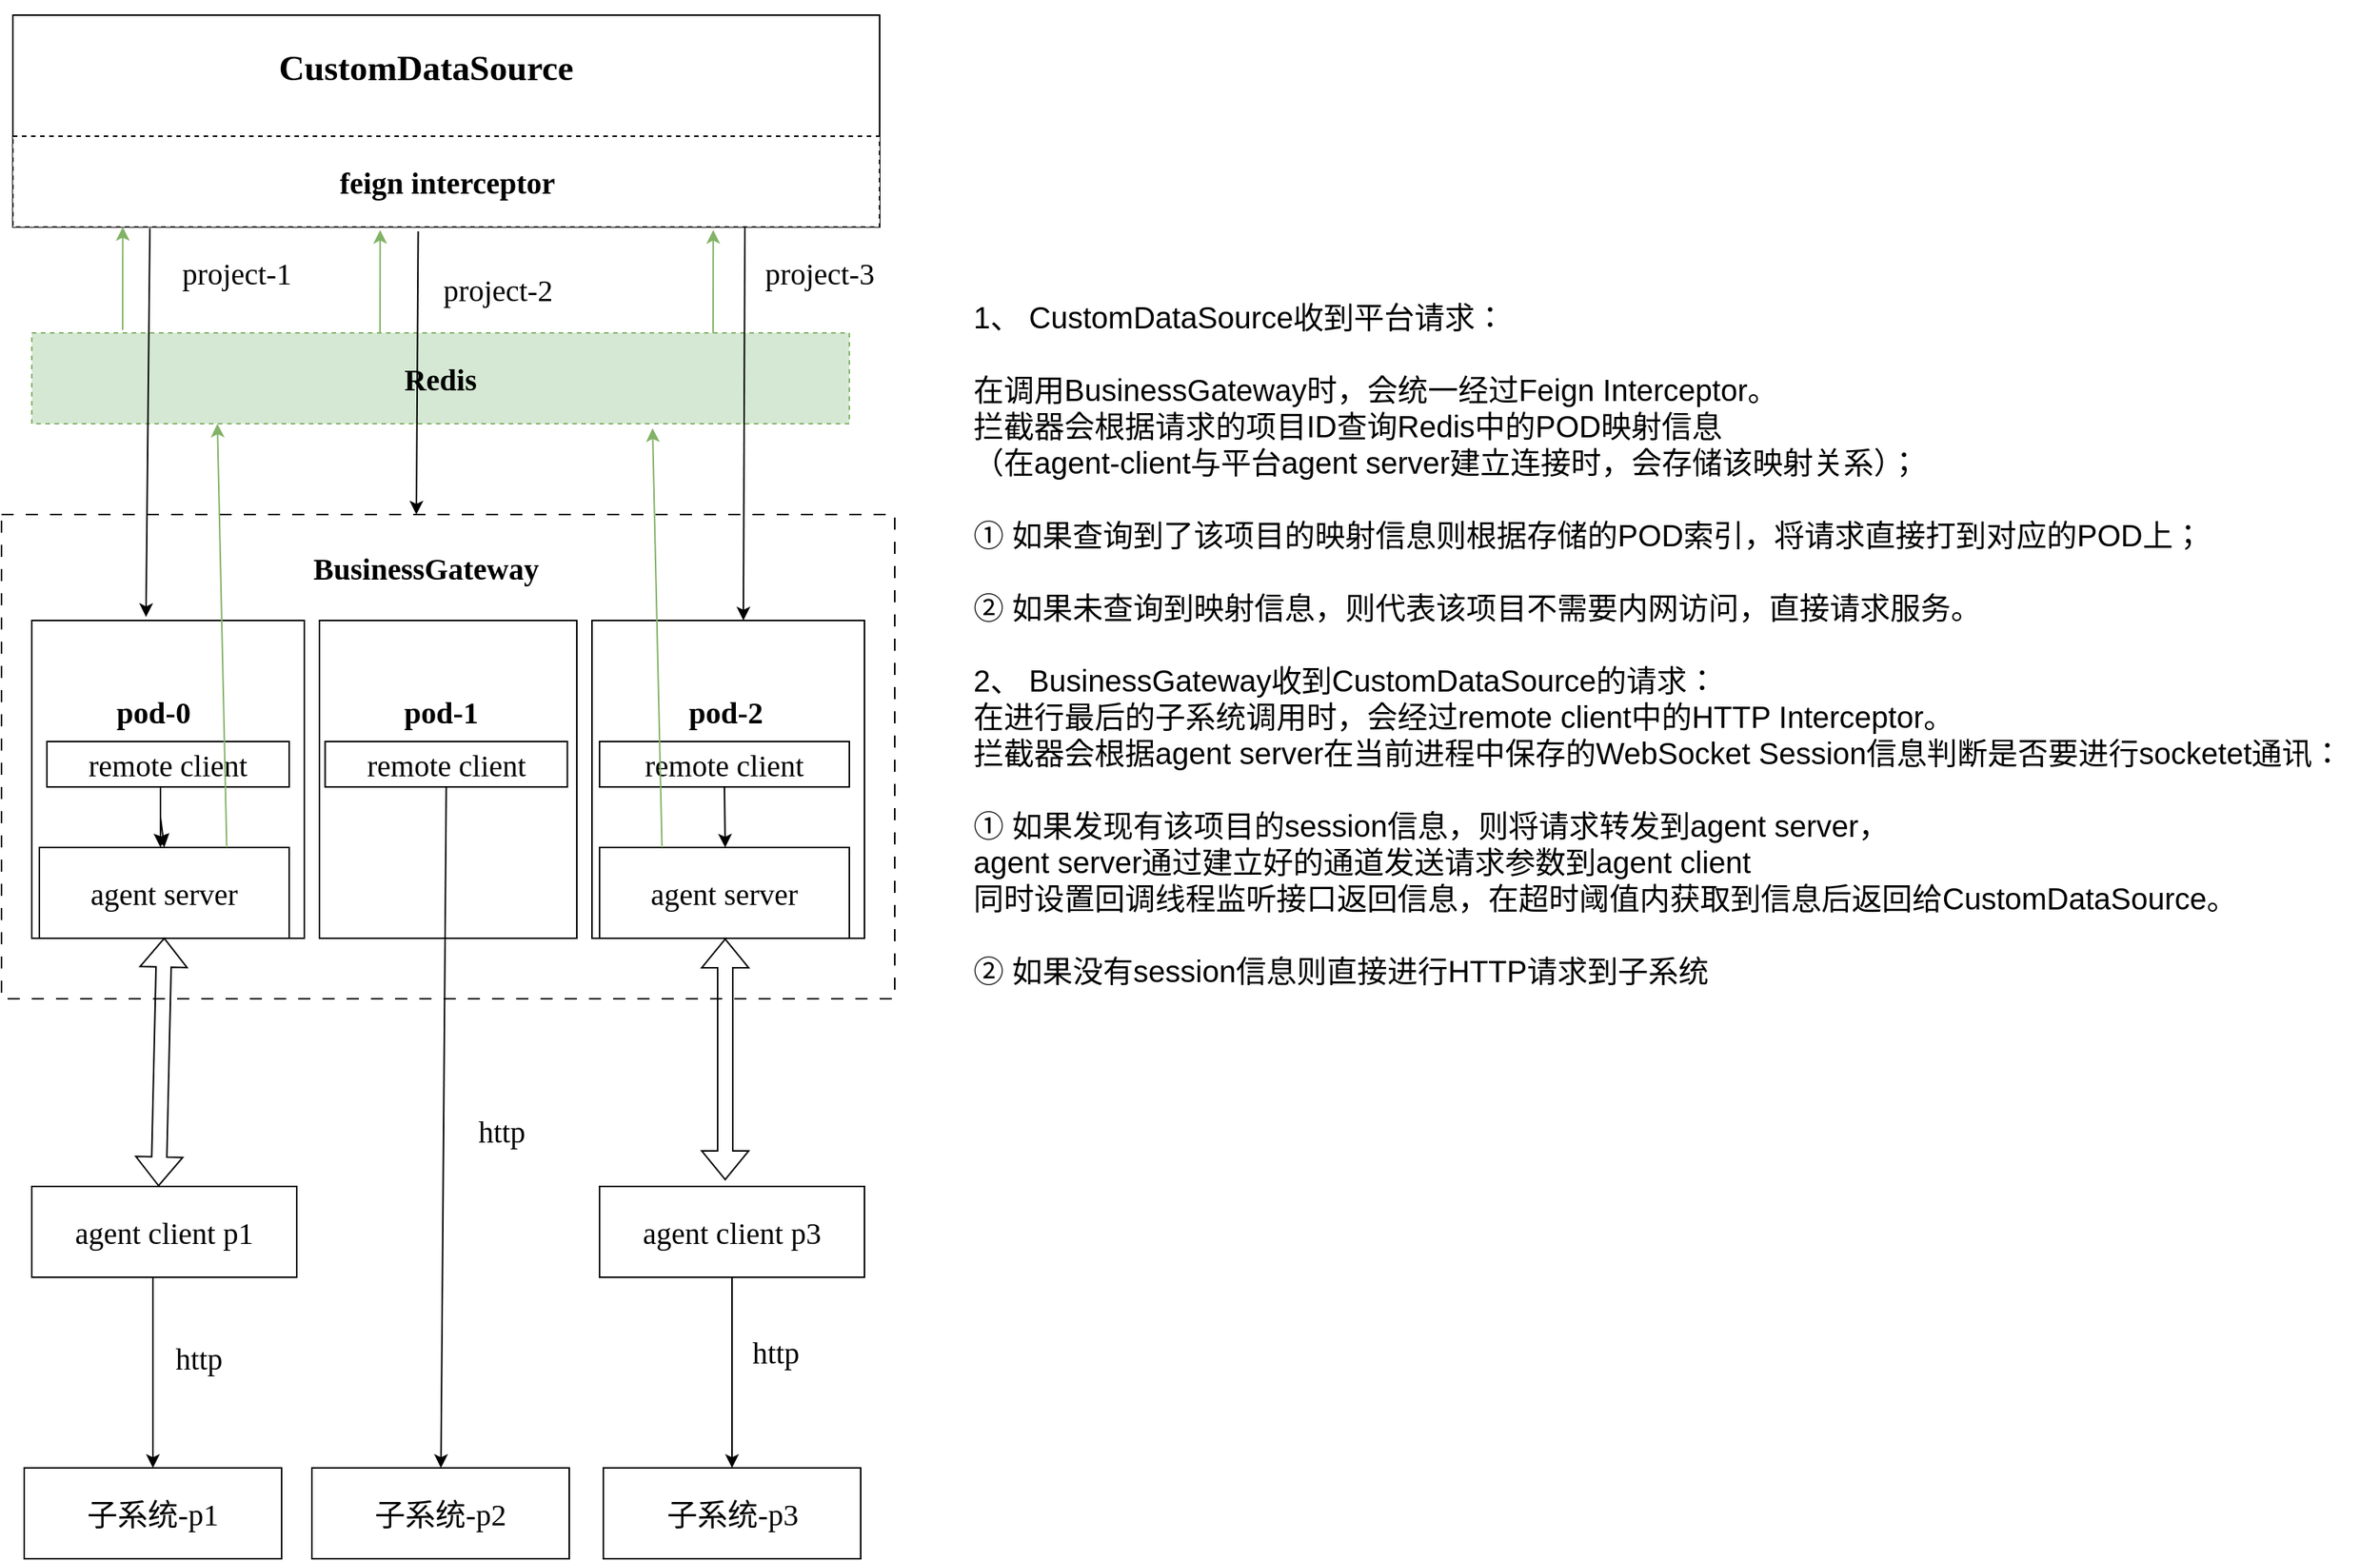 <mxfile version="22.1.20" type="github">
  <diagram id="C5RBs43oDa-KdzZeNtuy" name="Page-1">
    <mxGraphModel dx="1793" dy="1333" grid="1" gridSize="10" guides="1" tooltips="1" connect="1" arrows="1" fold="1" page="0" pageScale="1" pageWidth="827" pageHeight="1169" math="0" shadow="0">
      <root>
        <mxCell id="WIyWlLk6GJQsqaUBKTNV-0" />
        <mxCell id="WIyWlLk6GJQsqaUBKTNV-1" parent="WIyWlLk6GJQsqaUBKTNV-0" />
        <mxCell id="WIyWlLk6GJQsqaUBKTNV-7" value="&lt;div style=&quot;line-height: 120%;&quot;&gt;&lt;br&gt;&lt;/div&gt;" style="rounded=0;whiteSpace=wrap;html=1;fontSize=12;glass=0;strokeWidth=1;shadow=0;align=center;fontFamily=Garamond;dashed=1;dashPattern=8 8;labelBackgroundColor=none;" parent="WIyWlLk6GJQsqaUBKTNV-1" vertex="1">
          <mxGeometry x="60" y="300" width="590" height="320" as="geometry" />
        </mxCell>
        <mxCell id="asYK4gZWA5SnrWTinK3--1" value="" style="rounded=0;whiteSpace=wrap;html=1;hachureGap=4;fontFamily=Garamond;fontSize=20;labelBorderColor=#B3B3B3;labelBackgroundColor=none;" vertex="1" parent="WIyWlLk6GJQsqaUBKTNV-1">
          <mxGeometry x="450" y="370" width="180" height="210" as="geometry" />
        </mxCell>
        <mxCell id="asYK4gZWA5SnrWTinK3--0" value="" style="rounded=0;whiteSpace=wrap;html=1;hachureGap=4;fontFamily=Garamond;fontSize=20;labelBorderColor=#B3B3B3;labelBackgroundColor=none;" vertex="1" parent="WIyWlLk6GJQsqaUBKTNV-1">
          <mxGeometry x="270" y="370" width="170" height="210" as="geometry" />
        </mxCell>
        <mxCell id="YY96wNU4U0IoffeVZJcr-44" value="" style="rounded=0;whiteSpace=wrap;html=1;hachureGap=4;fontFamily=Garamond;fontSize=20;labelBorderColor=#B3B3B3;labelBackgroundColor=none;" parent="WIyWlLk6GJQsqaUBKTNV-1" vertex="1">
          <mxGeometry x="80" y="370" width="180" height="210" as="geometry" />
        </mxCell>
        <mxCell id="YY96wNU4U0IoffeVZJcr-3" value="&lt;h3&gt;&lt;font style=&quot;font-size: 20px;&quot;&gt;Redis&lt;/font&gt;&lt;/h3&gt;" style="rounded=0;whiteSpace=wrap;html=1;hachureGap=4;fontFamily=Garamond;fontSize=20;labelBorderColor=none;dashed=1;labelBackgroundColor=none;fillColor=#d5e8d4;strokeColor=#82b366;" parent="WIyWlLk6GJQsqaUBKTNV-1" vertex="1">
          <mxGeometry x="80" y="180" width="540" height="60" as="geometry" />
        </mxCell>
        <mxCell id="YY96wNU4U0IoffeVZJcr-8" value="&lt;h4&gt;BusinessGateway&lt;/h4&gt;" style="text;html=1;align=center;verticalAlign=middle;resizable=0;points=[];autosize=1;strokeColor=none;fillColor=none;fontSize=20;fontFamily=Garamond;rounded=0;labelBackgroundColor=none;" parent="WIyWlLk6GJQsqaUBKTNV-1" vertex="1">
          <mxGeometry x="240" y="290" width="200" height="90" as="geometry" />
        </mxCell>
        <mxCell id="YY96wNU4U0IoffeVZJcr-10" value="agent client p1" style="rounded=0;whiteSpace=wrap;html=1;hachureGap=4;fontFamily=Garamond;fontSize=20;labelBackgroundColor=none;" parent="WIyWlLk6GJQsqaUBKTNV-1" vertex="1">
          <mxGeometry x="80" y="744.01" width="175" height="60" as="geometry" />
        </mxCell>
        <mxCell id="YY96wNU4U0IoffeVZJcr-11" value="" style="endArrow=classic;html=1;rounded=0;hachureGap=4;fontFamily=Garamond;fontSize=16;entryX=0.419;entryY=-0.011;entryDx=0;entryDy=0;exitX=0.175;exitY=1.014;exitDx=0;exitDy=0;exitPerimeter=0;entryPerimeter=0;labelBackgroundColor=none;fontColor=default;" parent="WIyWlLk6GJQsqaUBKTNV-1" edge="1" target="YY96wNU4U0IoffeVZJcr-44">
          <mxGeometry width="50" height="50" relative="1" as="geometry">
            <mxPoint x="158" y="110.84" as="sourcePoint" />
            <mxPoint x="158" y="358.24" as="targetPoint" />
          </mxGeometry>
        </mxCell>
        <mxCell id="YY96wNU4U0IoffeVZJcr-41" value="project-1" style="edgeLabel;html=1;align=center;verticalAlign=middle;resizable=0;points=[];fontSize=20;fontFamily=Garamond;rounded=0;labelBackgroundColor=none;" parent="YY96wNU4U0IoffeVZJcr-11" vertex="1" connectable="0">
          <mxGeometry x="-0.117" y="1" relative="1" as="geometry">
            <mxPoint x="57" y="-85" as="offset" />
          </mxGeometry>
        </mxCell>
        <mxCell id="YY96wNU4U0IoffeVZJcr-18" value="agent server" style="rounded=0;whiteSpace=wrap;html=1;hachureGap=4;fontFamily=Garamond;fontSize=20;labelBackgroundColor=none;" parent="WIyWlLk6GJQsqaUBKTNV-1" vertex="1">
          <mxGeometry x="85" y="520" width="165" height="60" as="geometry" />
        </mxCell>
        <mxCell id="asYK4gZWA5SnrWTinK3--17" value="" style="edgeStyle=orthogonalEdgeStyle;rounded=0;orthogonalLoop=1;jettySize=auto;html=1;" edge="1" parent="WIyWlLk6GJQsqaUBKTNV-1" source="YY96wNU4U0IoffeVZJcr-19" target="YY96wNU4U0IoffeVZJcr-18">
          <mxGeometry relative="1" as="geometry">
            <Array as="points">
              <mxPoint x="165" y="490" />
              <mxPoint x="165" y="490" />
            </Array>
          </mxGeometry>
        </mxCell>
        <mxCell id="YY96wNU4U0IoffeVZJcr-19" value="remote client" style="rounded=0;whiteSpace=wrap;html=1;hachureGap=4;fontFamily=Garamond;fontSize=20;labelBackgroundColor=none;" parent="WIyWlLk6GJQsqaUBKTNV-1" vertex="1">
          <mxGeometry x="90" y="450" width="160" height="30" as="geometry" />
        </mxCell>
        <mxCell id="YY96wNU4U0IoffeVZJcr-21" value="remote client" style="rounded=0;whiteSpace=wrap;html=1;hachureGap=4;fontFamily=Garamond;fontSize=20;labelBackgroundColor=none;" parent="WIyWlLk6GJQsqaUBKTNV-1" vertex="1">
          <mxGeometry x="273.75" y="450" width="160" height="30" as="geometry" />
        </mxCell>
        <mxCell id="YY96wNU4U0IoffeVZJcr-22" value="agent server" style="rounded=0;whiteSpace=wrap;html=1;hachureGap=4;fontFamily=Garamond;fontSize=20;labelBackgroundColor=none;" parent="WIyWlLk6GJQsqaUBKTNV-1" vertex="1">
          <mxGeometry x="455" y="520" width="165" height="60" as="geometry" />
        </mxCell>
        <mxCell id="YY96wNU4U0IoffeVZJcr-23" value="remote client" style="rounded=0;whiteSpace=wrap;html=1;hachureGap=4;fontFamily=Garamond;fontSize=20;labelBackgroundColor=none;" parent="WIyWlLk6GJQsqaUBKTNV-1" vertex="1">
          <mxGeometry x="455" y="450" width="165" height="30" as="geometry" />
        </mxCell>
        <mxCell id="YY96wNU4U0IoffeVZJcr-24" value="agent client p3" style="rounded=0;whiteSpace=wrap;html=1;hachureGap=4;fontFamily=Garamond;fontSize=20;labelBackgroundColor=none;" parent="WIyWlLk6GJQsqaUBKTNV-1" vertex="1">
          <mxGeometry x="455" y="744.01" width="175" height="60" as="geometry" />
        </mxCell>
        <mxCell id="YY96wNU4U0IoffeVZJcr-27" value="" style="endArrow=classic;startArrow=classic;html=1;rounded=0;hachureGap=4;fontFamily=Garamond;fontSize=16;entryX=0.5;entryY=0.992;entryDx=0;entryDy=0;labelBackgroundColor=none;fontColor=default;shape=flexArrow;entryPerimeter=0;" parent="WIyWlLk6GJQsqaUBKTNV-1" target="YY96wNU4U0IoffeVZJcr-18" edge="1">
          <mxGeometry width="50" height="50" relative="1" as="geometry">
            <mxPoint x="163.75" y="744.01" as="sourcePoint" />
            <mxPoint x="171.25" y="584.01" as="targetPoint" />
          </mxGeometry>
        </mxCell>
        <mxCell id="YY96wNU4U0IoffeVZJcr-28" value="" style="endArrow=classic;startArrow=classic;html=1;rounded=0;hachureGap=4;fontFamily=Garamond;fontSize=16;labelBackgroundColor=none;fontColor=default;shape=flexArrow;" parent="WIyWlLk6GJQsqaUBKTNV-1" edge="1">
          <mxGeometry width="50" height="50" relative="1" as="geometry">
            <mxPoint x="538" y="740" as="sourcePoint" />
            <mxPoint x="538" y="580" as="targetPoint" />
          </mxGeometry>
        </mxCell>
        <mxCell id="YY96wNU4U0IoffeVZJcr-29" value="" style="endArrow=classic;html=1;rounded=0;hachureGap=4;fontFamily=Garamond;fontSize=16;labelBackgroundColor=none;fontColor=default;fillColor=#d5e8d4;strokeColor=#82b366;exitX=0.25;exitY=0;exitDx=0;exitDy=0;" parent="WIyWlLk6GJQsqaUBKTNV-1" edge="1" source="YY96wNU4U0IoffeVZJcr-22">
          <mxGeometry width="50" height="50" relative="1" as="geometry">
            <mxPoint x="480.38" y="370" as="sourcePoint" />
            <mxPoint x="490" y="243" as="targetPoint" />
          </mxGeometry>
        </mxCell>
        <mxCell id="YY96wNU4U0IoffeVZJcr-30" value="" style="endArrow=classic;html=1;rounded=0;hachureGap=4;fontFamily=Garamond;fontSize=16;entryX=0.227;entryY=0.999;entryDx=0;entryDy=0;entryPerimeter=0;exitX=0.75;exitY=0;exitDx=0;exitDy=0;labelBackgroundColor=none;fontColor=default;fillColor=#d5e8d4;strokeColor=#82b366;" parent="WIyWlLk6GJQsqaUBKTNV-1" target="YY96wNU4U0IoffeVZJcr-3" edge="1" source="YY96wNU4U0IoffeVZJcr-18">
          <mxGeometry width="50" height="50" relative="1" as="geometry">
            <mxPoint x="215" y="370" as="sourcePoint" />
            <mxPoint x="215" y="250" as="targetPoint" />
          </mxGeometry>
        </mxCell>
        <mxCell id="YY96wNU4U0IoffeVZJcr-31" value="" style="endArrow=classic;html=1;rounded=0;hachureGap=4;fontFamily=Garamond;fontSize=16;labelBackgroundColor=none;fontColor=default;fillColor=#d5e8d4;strokeColor=#82b366;entryX=0.687;entryY=1.033;entryDx=0;entryDy=0;entryPerimeter=0;exitX=0.705;exitY=0;exitDx=0;exitDy=0;exitPerimeter=0;" parent="WIyWlLk6GJQsqaUBKTNV-1" edge="1">
          <mxGeometry width="50" height="50" relative="1" as="geometry">
            <mxPoint x="310.0" y="180" as="sourcePoint" />
            <mxPoint x="310.107" y="111.98" as="targetPoint" />
          </mxGeometry>
        </mxCell>
        <mxCell id="YY96wNU4U0IoffeVZJcr-32" value="子系统-p1" style="rounded=0;whiteSpace=wrap;html=1;hachureGap=4;fontFamily=Garamond;fontSize=20;labelBackgroundColor=none;" parent="WIyWlLk6GJQsqaUBKTNV-1" vertex="1">
          <mxGeometry x="75" y="930" width="170" height="60" as="geometry" />
        </mxCell>
        <mxCell id="YY96wNU4U0IoffeVZJcr-33" value="子系统-p3" style="rounded=0;whiteSpace=wrap;html=1;hachureGap=4;fontFamily=Garamond;fontSize=20;labelBackgroundColor=none;" parent="WIyWlLk6GJQsqaUBKTNV-1" vertex="1">
          <mxGeometry x="457.5" y="930" width="170" height="60" as="geometry" />
        </mxCell>
        <mxCell id="YY96wNU4U0IoffeVZJcr-35" value="&lt;h3&gt;&lt;br&gt;&lt;/h3&gt;" style="rounded=0;whiteSpace=wrap;html=1;fontSize=12;glass=0;strokeWidth=1;shadow=0;fontFamily=Garamond;labelBackgroundColor=none;" parent="WIyWlLk6GJQsqaUBKTNV-1" vertex="1">
          <mxGeometry x="67.5" y="-30" width="572.5" height="140" as="geometry" />
        </mxCell>
        <mxCell id="YY96wNU4U0IoffeVZJcr-34" value="子系统-p2" style="rounded=0;whiteSpace=wrap;html=1;hachureGap=4;fontFamily=Garamond;fontSize=20;labelBackgroundColor=none;" parent="WIyWlLk6GJQsqaUBKTNV-1" vertex="1">
          <mxGeometry x="265" y="930" width="170" height="60" as="geometry" />
        </mxCell>
        <mxCell id="YY96wNU4U0IoffeVZJcr-36" value="&lt;h4&gt;feign interceptor&lt;/h4&gt;" style="rounded=0;whiteSpace=wrap;html=1;hachureGap=4;fontFamily=Garamond;fontSize=20;labelBackgroundColor=none;dashed=1;" parent="WIyWlLk6GJQsqaUBKTNV-1" vertex="1">
          <mxGeometry x="67.5" y="50" width="572.5" height="60" as="geometry" />
        </mxCell>
        <mxCell id="YY96wNU4U0IoffeVZJcr-37" value="&lt;h3&gt;CustomDataSource&lt;/h3&gt;" style="text;html=1;align=center;verticalAlign=middle;resizable=0;points=[];autosize=1;strokeColor=none;fillColor=none;fontSize=20;fontFamily=Garamond;rounded=0;labelBackgroundColor=none;" parent="WIyWlLk6GJQsqaUBKTNV-1" vertex="1">
          <mxGeometry x="215" y="-40" width="250" height="90" as="geometry" />
        </mxCell>
        <mxCell id="YY96wNU4U0IoffeVZJcr-38" value="" style="endArrow=classic;html=1;rounded=0;hachureGap=4;fontFamily=Garamond;fontSize=16;labelBackgroundColor=none;fontColor=default;exitX=0.5;exitY=1;exitDx=0;exitDy=0;" parent="WIyWlLk6GJQsqaUBKTNV-1" source="YY96wNU4U0IoffeVZJcr-21" target="YY96wNU4U0IoffeVZJcr-34" edge="1">
          <mxGeometry width="50" height="50" relative="1" as="geometry">
            <mxPoint x="380" y="510" as="sourcePoint" />
            <mxPoint x="430" y="470" as="targetPoint" />
          </mxGeometry>
        </mxCell>
        <mxCell id="YY96wNU4U0IoffeVZJcr-48" value="http" style="edgeLabel;html=1;align=center;verticalAlign=middle;resizable=0;points=[];fontSize=20;fontFamily=Garamond;rounded=0;labelBackgroundColor=none;" parent="YY96wNU4U0IoffeVZJcr-38" vertex="1" connectable="0">
          <mxGeometry x="0.007" y="1" relative="1" as="geometry">
            <mxPoint x="37" as="offset" />
          </mxGeometry>
        </mxCell>
        <mxCell id="YY96wNU4U0IoffeVZJcr-39" value="" style="endArrow=classic;html=1;rounded=0;hachureGap=4;fontFamily=Garamond;fontSize=16;entryX=0.5;entryY=0;entryDx=0;entryDy=0;labelBackgroundColor=none;fontColor=default;" parent="WIyWlLk6GJQsqaUBKTNV-1" target="YY96wNU4U0IoffeVZJcr-32" edge="1">
          <mxGeometry width="50" height="50" relative="1" as="geometry">
            <mxPoint x="160" y="804" as="sourcePoint" />
            <mxPoint x="205" y="754.01" as="targetPoint" />
          </mxGeometry>
        </mxCell>
        <mxCell id="YY96wNU4U0IoffeVZJcr-45" value="http" style="edgeLabel;html=1;align=center;verticalAlign=middle;resizable=0;points=[];fontSize=20;fontFamily=Garamond;rounded=0;labelBackgroundColor=none;" parent="YY96wNU4U0IoffeVZJcr-39" vertex="1" connectable="0">
          <mxGeometry x="-0.167" y="-2" relative="1" as="geometry">
            <mxPoint x="32" as="offset" />
          </mxGeometry>
        </mxCell>
        <mxCell id="YY96wNU4U0IoffeVZJcr-40" value="" style="endArrow=classic;html=1;rounded=0;hachureGap=4;fontFamily=Garamond;fontSize=16;entryX=0.5;entryY=0;entryDx=0;entryDy=0;labelBackgroundColor=none;fontColor=default;exitX=0.5;exitY=1;exitDx=0;exitDy=0;" parent="WIyWlLk6GJQsqaUBKTNV-1" target="YY96wNU4U0IoffeVZJcr-33" edge="1" source="YY96wNU4U0IoffeVZJcr-24">
          <mxGeometry width="50" height="50" relative="1" as="geometry">
            <mxPoint x="525" y="804" as="sourcePoint" />
            <mxPoint x="575" y="754.01" as="targetPoint" />
          </mxGeometry>
        </mxCell>
        <mxCell id="YY96wNU4U0IoffeVZJcr-50" value="http" style="edgeLabel;html=1;align=center;verticalAlign=middle;resizable=0;points=[];fontSize=20;fontFamily=Garamond;rounded=0;labelBackgroundColor=none;" parent="YY96wNU4U0IoffeVZJcr-40" vertex="1" connectable="0">
          <mxGeometry x="-0.233" y="1" relative="1" as="geometry">
            <mxPoint x="27" as="offset" />
          </mxGeometry>
        </mxCell>
        <mxCell id="YY96wNU4U0IoffeVZJcr-42" value="" style="endArrow=classic;html=1;rounded=0;hachureGap=4;fontFamily=Garamond;fontSize=16;entryX=0.5;entryY=0;entryDx=0;entryDy=0;labelBackgroundColor=none;fontColor=default;" parent="WIyWlLk6GJQsqaUBKTNV-1" target="YY96wNU4U0IoffeVZJcr-18" edge="1">
          <mxGeometry width="50" height="50" relative="1" as="geometry">
            <mxPoint x="165" y="500" as="sourcePoint" />
            <mxPoint x="250" y="440" as="targetPoint" />
            <Array as="points" />
          </mxGeometry>
        </mxCell>
        <mxCell id="asYK4gZWA5SnrWTinK3--3" value="pod-0" style="text;html=1;align=center;verticalAlign=middle;resizable=0;points=[];autosize=1;strokeColor=none;fillColor=none;fontSize=20;fontFamily=Garamond;fontStyle=1;rounded=0;labelBackgroundColor=none;" vertex="1" parent="WIyWlLk6GJQsqaUBKTNV-1">
          <mxGeometry x="120" y="410" width="80" height="40" as="geometry" />
        </mxCell>
        <mxCell id="asYK4gZWA5SnrWTinK3--4" value="pod-1" style="text;html=1;align=center;verticalAlign=middle;resizable=0;points=[];autosize=1;strokeColor=none;fillColor=none;fontSize=20;fontFamily=Garamond;fontStyle=1;rounded=0;labelBackgroundColor=none;" vertex="1" parent="WIyWlLk6GJQsqaUBKTNV-1">
          <mxGeometry x="310" y="410" width="80" height="40" as="geometry" />
        </mxCell>
        <mxCell id="asYK4gZWA5SnrWTinK3--5" value="pod-2" style="text;html=1;align=center;verticalAlign=middle;resizable=0;points=[];autosize=1;strokeColor=none;fillColor=none;fontSize=20;fontFamily=Garamond;fontStyle=1;rounded=0;labelBackgroundColor=none;" vertex="1" parent="WIyWlLk6GJQsqaUBKTNV-1">
          <mxGeometry x="497.5" y="410" width="80" height="40" as="geometry" />
        </mxCell>
        <mxCell id="asYK4gZWA5SnrWTinK3--8" value="" style="endArrow=classic;html=1;rounded=0;hachureGap=4;fontFamily=Garamond;fontSize=16;exitX=0.175;exitY=1.014;exitDx=0;exitDy=0;exitPerimeter=0;labelBackgroundColor=none;fontColor=default;" edge="1" parent="WIyWlLk6GJQsqaUBKTNV-1">
          <mxGeometry width="50" height="50" relative="1" as="geometry">
            <mxPoint x="551" y="110.0" as="sourcePoint" />
            <mxPoint x="550" y="370" as="targetPoint" />
          </mxGeometry>
        </mxCell>
        <mxCell id="asYK4gZWA5SnrWTinK3--9" value="project-3" style="edgeLabel;html=1;align=center;verticalAlign=middle;resizable=0;points=[];fontSize=20;fontFamily=Garamond;rounded=0;labelBackgroundColor=none;" vertex="1" connectable="0" parent="asYK4gZWA5SnrWTinK3--8">
          <mxGeometry x="-0.117" y="1" relative="1" as="geometry">
            <mxPoint x="48" y="-85" as="offset" />
          </mxGeometry>
        </mxCell>
        <mxCell id="asYK4gZWA5SnrWTinK3--13" value="" style="endArrow=classic;html=1;rounded=0;hachureGap=4;fontFamily=Garamond;fontSize=16;exitX=0.5;exitY=1;exitDx=0;exitDy=0;labelBackgroundColor=none;fontColor=default;" edge="1" parent="WIyWlLk6GJQsqaUBKTNV-1" source="YY96wNU4U0IoffeVZJcr-23">
          <mxGeometry width="50" height="50" relative="1" as="geometry">
            <mxPoint x="542.5" y="490" as="sourcePoint" />
            <mxPoint x="538" y="520" as="targetPoint" />
            <Array as="points">
              <mxPoint x="538" y="520" />
            </Array>
          </mxGeometry>
        </mxCell>
        <mxCell id="asYK4gZWA5SnrWTinK3--21" value="&lt;font style=&quot;font-size: 20px;&quot;&gt;1、 CustomDataSource收到平台请求：&lt;br&gt;&lt;br&gt;在调用BusinessGateway时，会统一经过Feign Interceptor。&lt;br&gt;拦截器会根据请求的项目ID查询Redis中的POD映射信息&lt;br&gt;（在agent-client与平台agent server建立连接时，会存储该映射关系）；&lt;br&gt;&lt;br&gt;① 如果查询到了该项目的映射信息则根据存储的POD索引，将请求直接打到对应的POD上；&lt;br&gt;&lt;br&gt;② 如果未查询到映射信息，则代表该项目不需要内网访问，直接请求服务。&lt;br&gt;&lt;br&gt;2、 BusinessGateway收到CustomDataSource的请求：&lt;br&gt;在进行最后的子系统调用时，会经过remote client中的HTTP Interceptor。&lt;br&gt;拦截器会根据agent server在当前进程中保存的WebSocket Session信息判断是否要进行socketet通讯：&lt;br&gt;&lt;br&gt;① 如果发现有该项目的session信息，则将请求转发到agent server，&lt;br&gt;agent server通过建立好的通道发送请求参数到agent client&lt;br&gt;同时设置回调线程监听接口返回信息，在超时阈值内获取到信息后返回给CustomDataSource。&lt;br&gt;&lt;br&gt;② 如果没有session信息则直接进行HTTP请求到子系统&lt;br&gt;&lt;/font&gt;" style="text;html=1;align=left;verticalAlign=middle;resizable=0;points=[];autosize=1;strokeColor=none;fillColor=none;" vertex="1" parent="WIyWlLk6GJQsqaUBKTNV-1">
          <mxGeometry x="700" y="150" width="930" height="470" as="geometry" />
        </mxCell>
        <mxCell id="asYK4gZWA5SnrWTinK3--25" value="" style="endArrow=classic;html=1;rounded=0;hachureGap=4;fontFamily=Garamond;fontSize=16;labelBackgroundColor=none;fontColor=default;fillColor=#d5e8d4;strokeColor=#82b366;entryX=0.687;entryY=1.033;entryDx=0;entryDy=0;entryPerimeter=0;exitX=0.705;exitY=0;exitDx=0;exitDy=0;exitPerimeter=0;" edge="1" parent="WIyWlLk6GJQsqaUBKTNV-1">
          <mxGeometry width="50" height="50" relative="1" as="geometry">
            <mxPoint x="530.0" y="180" as="sourcePoint" />
            <mxPoint x="530.107" y="111.98" as="targetPoint" />
          </mxGeometry>
        </mxCell>
        <mxCell id="asYK4gZWA5SnrWTinK3--26" value="" style="endArrow=classic;html=1;rounded=0;hachureGap=4;fontFamily=Garamond;fontSize=16;labelBackgroundColor=none;fontColor=default;fillColor=#d5e8d4;strokeColor=#82b366;entryX=0.687;entryY=1.033;entryDx=0;entryDy=0;entryPerimeter=0;exitX=0.705;exitY=0;exitDx=0;exitDy=0;exitPerimeter=0;" edge="1" parent="WIyWlLk6GJQsqaUBKTNV-1">
          <mxGeometry width="50" height="50" relative="1" as="geometry">
            <mxPoint x="140.0" y="178.02" as="sourcePoint" />
            <mxPoint x="140.107" y="110.0" as="targetPoint" />
          </mxGeometry>
        </mxCell>
        <mxCell id="asYK4gZWA5SnrWTinK3--6" value="" style="endArrow=classic;html=1;rounded=0;hachureGap=4;fontFamily=Garamond;fontSize=16;exitX=0.175;exitY=1.014;exitDx=0;exitDy=0;exitPerimeter=0;labelBackgroundColor=none;fontColor=default;textOpacity=80;" edge="1" parent="WIyWlLk6GJQsqaUBKTNV-1">
          <mxGeometry width="50" height="50" relative="1" as="geometry">
            <mxPoint x="335.23" y="112.84" as="sourcePoint" />
            <mxPoint x="334" y="300" as="targetPoint" />
          </mxGeometry>
        </mxCell>
        <mxCell id="asYK4gZWA5SnrWTinK3--7" value="project-2&amp;nbsp;" style="edgeLabel;html=1;align=center;verticalAlign=middle;resizable=0;points=[];fontSize=20;fontFamily=Garamond;rounded=0;labelBackgroundColor=none;" vertex="1" connectable="0" parent="asYK4gZWA5SnrWTinK3--6">
          <mxGeometry x="-0.117" y="1" relative="1" as="geometry">
            <mxPoint x="54" y="-45" as="offset" />
          </mxGeometry>
        </mxCell>
      </root>
    </mxGraphModel>
  </diagram>
</mxfile>
